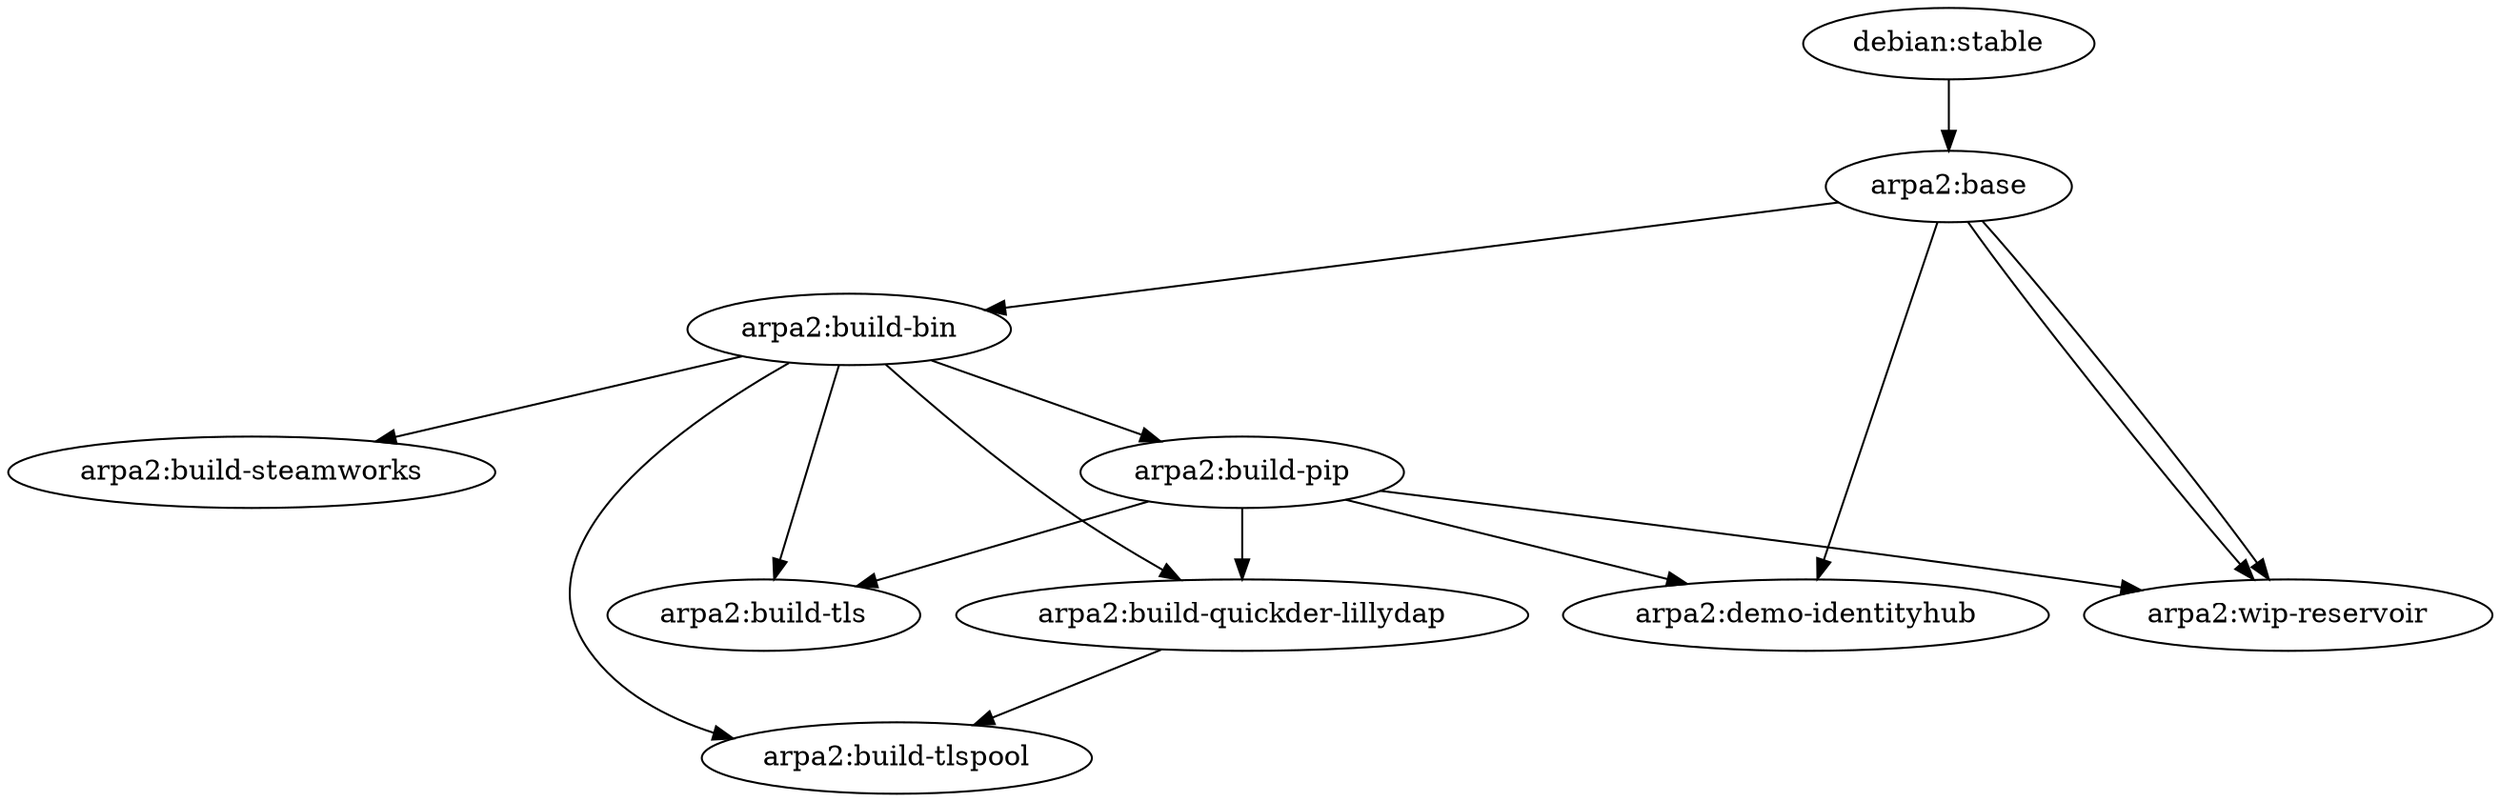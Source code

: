 digraph arpa2demos {
   "debian:stable";
   "arpa2:base";
   "debian:stable" -> "arpa2:base" ;
   "arpa2:build-bin";
   "arpa2:base" -> "arpa2:build-bin" ;
   "arpa2:build-pip";
   "arpa2:build-bin" -> "arpa2:build-pip" ;
   "arpa2:build-quickder-lillydap";
   "arpa2:build-pip" -> "arpa2:build-quickder-lillydap" ;
   "arpa2:build-bin" -> "arpa2:build-quickder-lillydap" ;
   "arpa2:build-steamworks";
   "arpa2:build-bin" -> "arpa2:build-steamworks" ;
   "arpa2:build-tls";
   "arpa2:build-pip" -> "arpa2:build-tls" ;
   "arpa2:build-bin" -> "arpa2:build-tls" ;
   "arpa2:build-tlspool";
   "arpa2:build-quickder-lillydap" -> "arpa2:build-tlspool" ;
   "arpa2:build-bin" -> "arpa2:build-tlspool" ;
   "arpa2:demo-identityhub";
   "arpa2:build-pip" -> "arpa2:demo-identityhub" ;
   "arpa2:base" -> "arpa2:demo-identityhub" ;
   "arpa2:wip-reservoir";
   "arpa2:build-pip" -> "arpa2:wip-reservoir" ;
   "arpa2:base" -> "arpa2:wip-reservoir" ;
   "arpa2:base" -> "arpa2:wip-reservoir" ;
}
